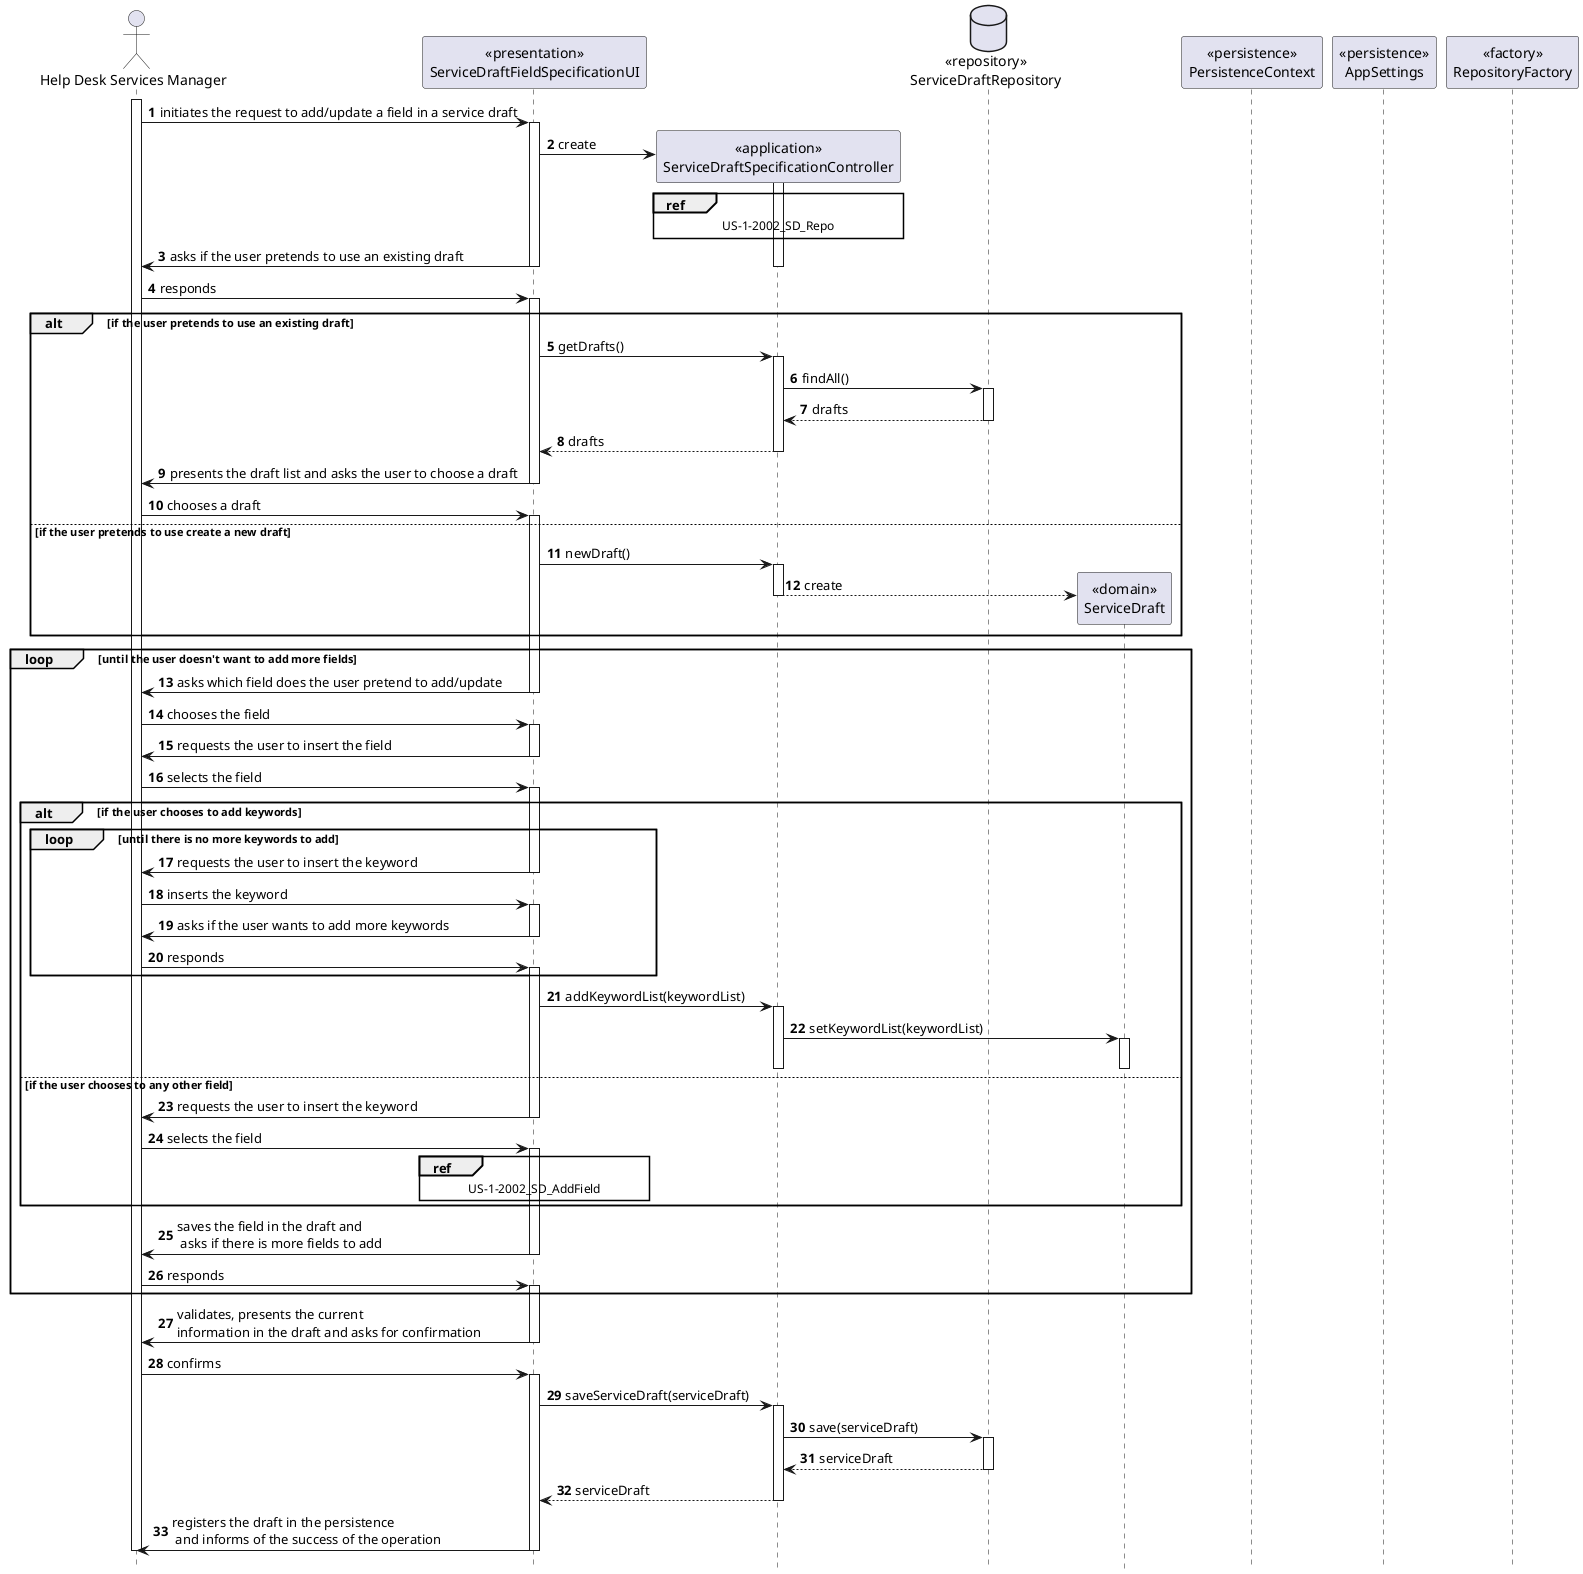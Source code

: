 @startuml
autonumber
hide footbox

actor "Help Desk Services Manager" as HSM

participant "<<presentation>>\nServiceDraftFieldSpecificationUI" as UI
participant "<<application>>\nServiceDraftSpecificationController" as CTRL
database "<<repository>>\nServiceDraftRepository" as SR
participant "<<domain>>\nServiceDraft" as S
participant "<<persistence>>\nPersistenceContext" as PC
participant "<<persistence>>\nAppSettings" as AS
participant "<<factory>>\nRepositoryFactory" as RF

activate HSM

HSM -> UI : initiates the request to add/update a field in a service draft
activate UI

UI -> CTRL** : create
activate CTRL

ref over CTRL
  US-1-2002_SD_Repo
end ref

UI -> HSM : asks if the user pretends to use an existing draft
deactivate CTRL
deactivate UI

HSM -> UI : responds
activate UI

alt if the user pretends to use an existing draft

UI -> CTRL : getDrafts()
activate CTRL

CTRL -> SR : findAll()
activate SR
SR --> CTRL : drafts
deactivate SR

CTRL --> UI : drafts
deactivate CTRL

UI -> HSM : presents the draft list and asks the user to choose a draft
deactivate UI

HSM -> UI : chooses a draft
activate UI

else if the user pretends to use create a new draft

UI -> CTRL : newDraft()
activate CTRL

CTRL --> S** : create
deactivate CTRL
end

loop until the user doesn't want to add more fields
UI -> HSM : asks which field does the user pretend to add/update
deactivate UI

HSM -> UI : chooses the field
activate UI

UI -> HSM : requests the user to insert the field
deactivate UI

HSM -> UI : selects the field
activate UI

alt if the user chooses to add keywords
loop until there is no more keywords to add
UI -> HSM : requests the user to insert the keyword
deactivate UI

HSM -> UI : inserts the keyword
activate UI

UI -> HSM : asks if the user wants to add more keywords
deactivate UI

HSM -> UI : responds
activate UI
end

UI -> CTRL : addKeywordList(keywordList)
activate CTRL

CTRL -> S : setKeywordList(keywordList)
activate S
deactivate S
deactivate CTRL

else if the user chooses to any other field

UI -> HSM : requests the user to insert the keyword
deactivate UI

HSM -> UI : selects the field
activate UI

ref over UI
    US-1-2002_SD_AddField
end ref
end

UI -> HSM : saves the field in the draft and\n asks if there is more fields to add
deactivate UI

HSM -> UI : responds
activate UI
end

UI -> HSM : validates, presents the current \ninformation in the draft and asks for confirmation
deactivate UI

HSM -> UI : confirms
activate UI

UI -> CTRL : saveServiceDraft(serviceDraft)
activate CTRL

CTRL -> SR : save(serviceDraft)
activate SR
SR --> CTRL : serviceDraft
deactivate SR


CTRL --> UI : serviceDraft
deactivate CTRL

UI -> HSM : registers the draft in the persistence\n and informs of the success of the operation
deactivate UI
deactivate HSM

@enduml
